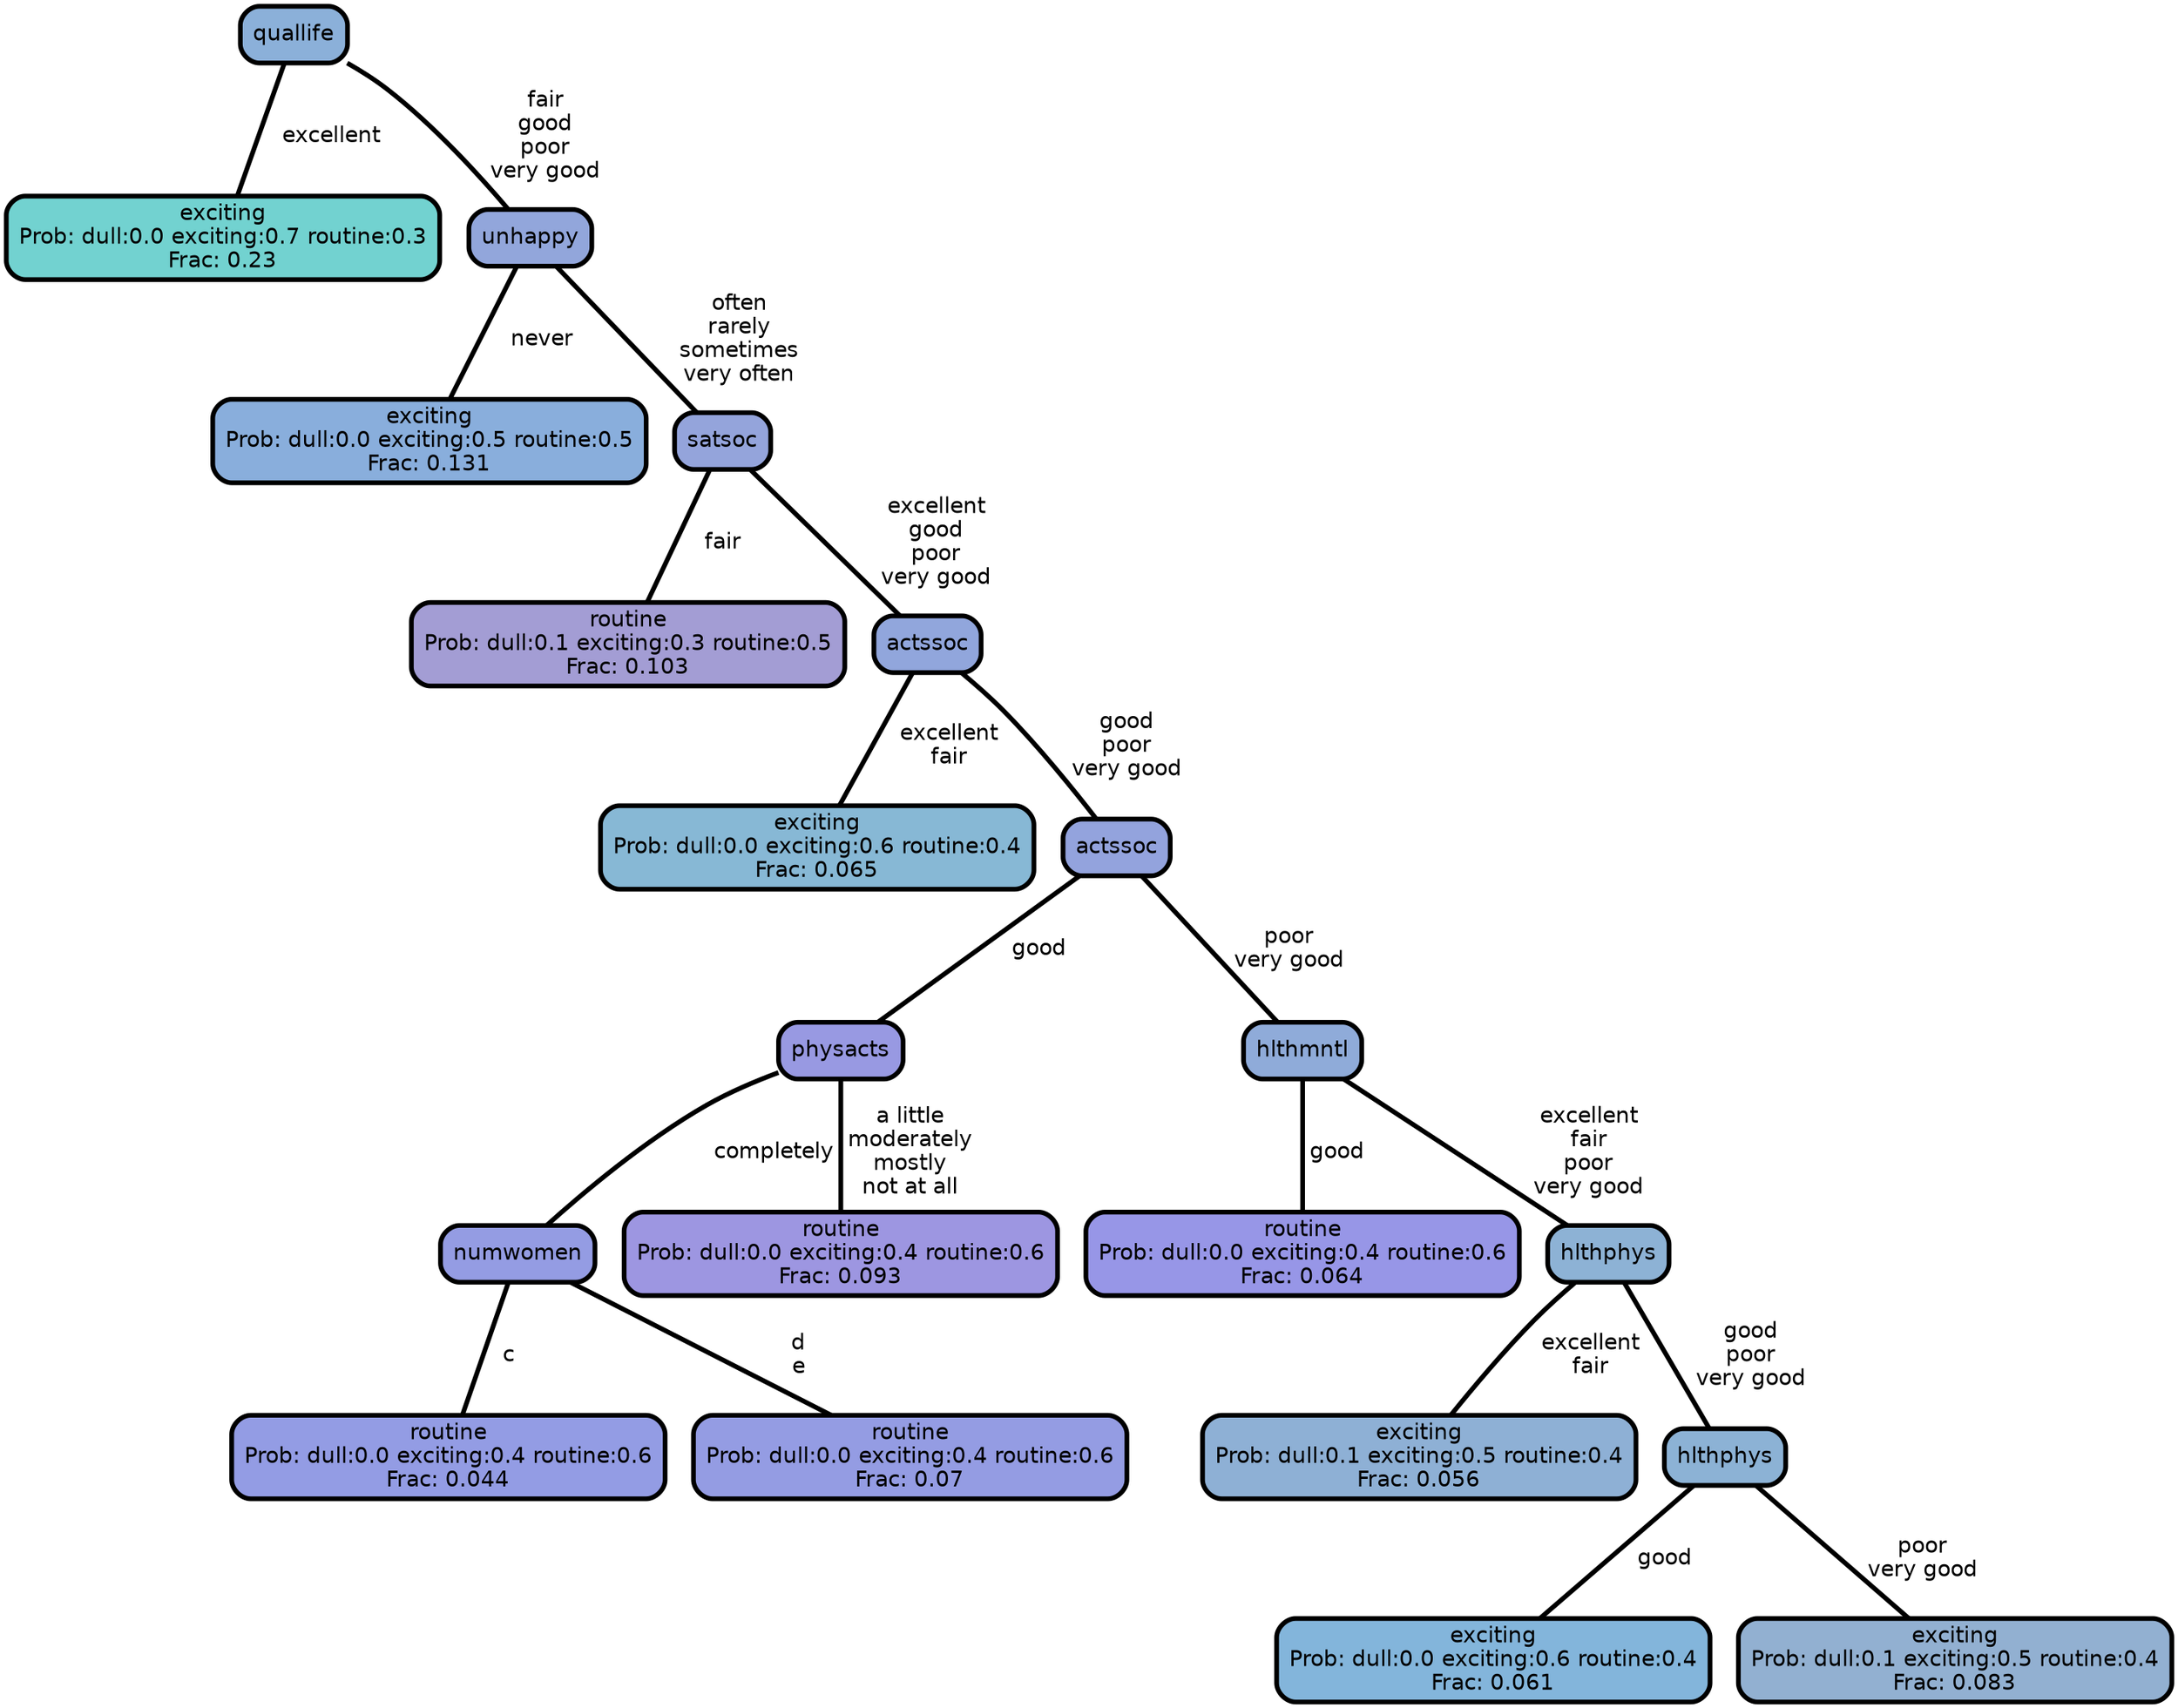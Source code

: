 graph Tree {
node [shape=box, style="filled, rounded",color="black",penwidth="3",fontcolor="black",                 fontname=helvetica] ;
graph [ranksep="0 equally", splines=straight,                 bgcolor=transparent, dpi=200] ;
edge [fontname=helvetica, color=black] ;
0 [label="exciting
Prob: dull:0.0 exciting:0.7 routine:0.3
Frac: 0.23", fillcolor="#72d2d0"] ;
1 [label="quallife", fillcolor="#8bb0d9"] ;
2 [label="exciting
Prob: dull:0.0 exciting:0.5 routine:0.5
Frac: 0.131", fillcolor="#89aedc"] ;
3 [label="unhappy", fillcolor="#92a6db"] ;
4 [label="routine
Prob: dull:0.1 exciting:0.3 routine:0.5
Frac: 0.103", fillcolor="#a39dd4"] ;
5 [label="satsoc", fillcolor="#94a4db"] ;
6 [label="exciting
Prob: dull:0.0 exciting:0.6 routine:0.4
Frac: 0.065", fillcolor="#87b8d5"] ;
7 [label="actssoc", fillcolor="#91a6dc"] ;
8 [label="routine
Prob: dull:0.0 exciting:0.4 routine:0.6
Frac: 0.044", fillcolor="#939ce4"] ;
9 [label="numwomen", fillcolor="#949ce3"] ;
10 [label="routine
Prob: dull:0.0 exciting:0.4 routine:0.6
Frac: 0.07", fillcolor="#949ce3"] ;
11 [label="physacts", fillcolor="#9899e2"] ;
12 [label="routine
Prob: dull:0.0 exciting:0.4 routine:0.6
Frac: 0.093", fillcolor="#9d96e1"] ;
13 [label="actssoc", fillcolor="#93a3dd"] ;
14 [label="routine
Prob: dull:0.0 exciting:0.4 routine:0.6
Frac: 0.064", fillcolor="#9796e7"] ;
15 [label="hlthmntl", fillcolor="#8fabd9"] ;
16 [label="exciting
Prob: dull:0.1 exciting:0.5 routine:0.4
Frac: 0.056", fillcolor="#8eb0d5"] ;
17 [label="hlthphys", fillcolor="#8db2d5"] ;
18 [label="exciting
Prob: dull:0.0 exciting:0.6 routine:0.4
Frac: 0.061", fillcolor="#83b5db"] ;
19 [label="hlthphys", fillcolor="#8cb2d5"] ;
20 [label="exciting
Prob: dull:0.1 exciting:0.5 routine:0.4
Frac: 0.083", fillcolor="#92b0d1"] ;
1 -- 0 [label=" excellent",penwidth=3] ;
1 -- 3 [label=" fair\n good\n poor\n very good",penwidth=3] ;
3 -- 2 [label=" never",penwidth=3] ;
3 -- 5 [label=" often\n rarely\n sometimes\n very often",penwidth=3] ;
5 -- 4 [label=" fair",penwidth=3] ;
5 -- 7 [label=" excellent\n good\n poor\n very good",penwidth=3] ;
7 -- 6 [label=" excellent\n fair",penwidth=3] ;
7 -- 13 [label=" good\n poor\n very good",penwidth=3] ;
9 -- 8 [label=" c",penwidth=3] ;
9 -- 10 [label=" d\n e",penwidth=3] ;
11 -- 9 [label=" completely",penwidth=3] ;
11 -- 12 [label=" a little\n moderately\n mostly\n not at all",penwidth=3] ;
13 -- 11 [label=" good",penwidth=3] ;
13 -- 15 [label=" poor\n very good",penwidth=3] ;
15 -- 14 [label=" good",penwidth=3] ;
15 -- 17 [label=" excellent\n fair\n poor\n very good",penwidth=3] ;
17 -- 16 [label=" excellent\n fair",penwidth=3] ;
17 -- 19 [label=" good\n poor\n very good",penwidth=3] ;
19 -- 18 [label=" good",penwidth=3] ;
19 -- 20 [label=" poor\n very good",penwidth=3] ;
{rank = same;}}